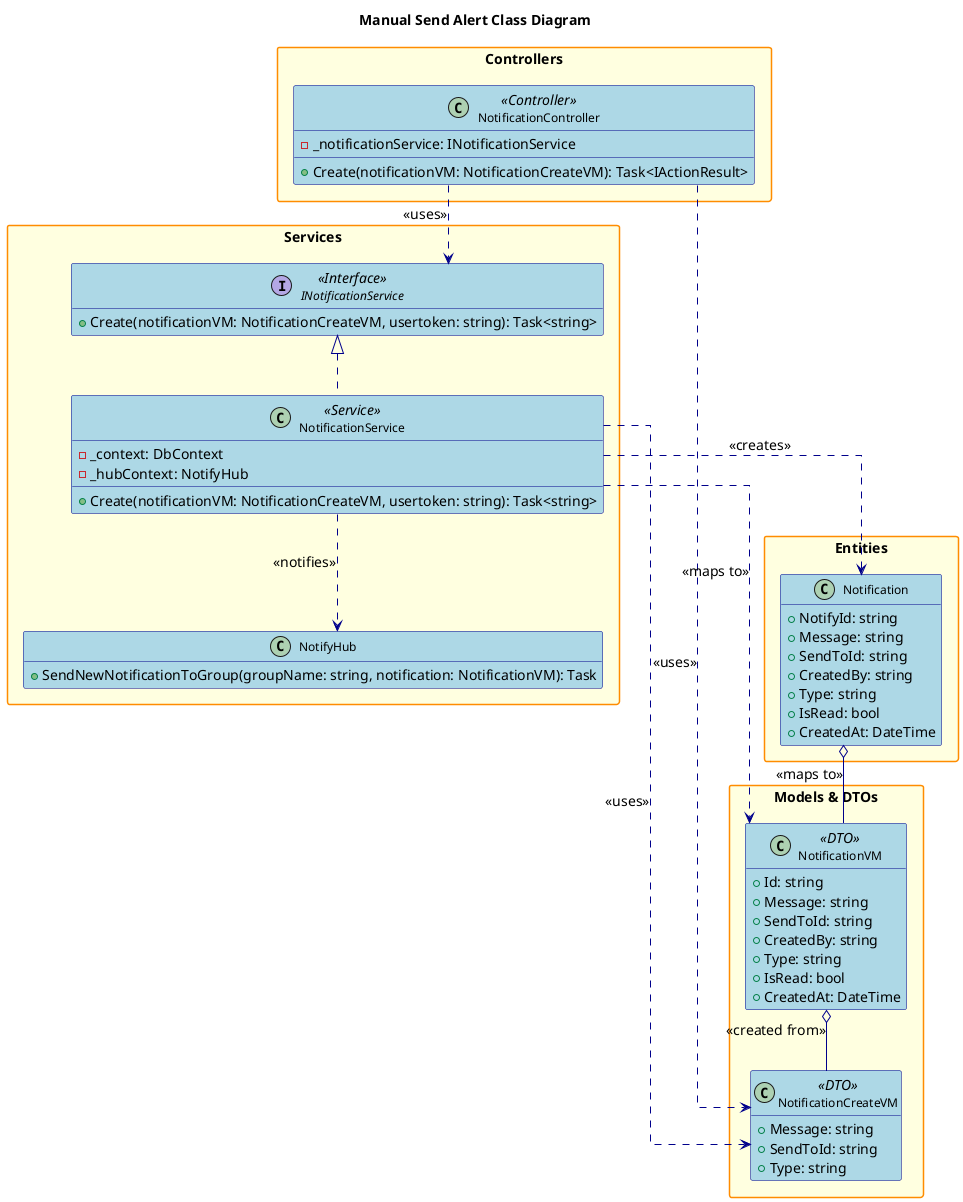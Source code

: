 @startuml
' Class Diagram for Manual Send Alert (Notification) Feature

title Manual Send Alert Class Diagram

hide empty members
skinparam packageStyle rectangle
skinparam linetype ortho
skinparam defaultFontSize 14
skinparam defaultFontName Arial
skinparam classFontSize 12
skinparam classFontName Arial
skinparam noteFontSize 11
skinparam noteFontName Arial

skinparam class {
    BackgroundColor LightBlue
    BorderColor DarkBlue
    ArrowColor DarkBlue
    FontSize 12
}

skinparam package {
    BackgroundColor LightYellow
    BorderColor DarkOrange
    FontSize 14
    FontStyle bold
}

skinparam interface {
    BackgroundColor LightGreen
    BorderColor DarkGreen
    FontSize 12
}

skinparam enum {
    BackgroundColor LightCyan
    BorderColor DarkCyan
    FontSize 12
}

package "Controllers" {
    class NotificationController <<Controller>> {
        - _notificationService: INotificationService
        + Create(notificationVM: NotificationCreateVM): Task<IActionResult>
    }
}

package "Services" {
    interface INotificationService <<Interface>> {
        + Create(notificationVM: NotificationCreateVM, usertoken: string): Task<string>
    }
    class NotificationService <<Service>> {
        - _context: DbContext
        - _hubContext: NotifyHub
        + Create(notificationVM: NotificationCreateVM, usertoken: string): Task<string>
    }
    class NotifyHub {
        + SendNewNotificationToGroup(groupName: string, notification: NotificationVM): Task
    }
}

package "Models & DTOs" {
    class NotificationCreateVM <<DTO>> {
        + Message: string
        + SendToId: string
        + Type: string
    }
    class NotificationVM <<DTO>> {
        + Id: string
        + Message: string
        + SendToId: string
        + CreatedBy: string
        + Type: string
        + IsRead: bool
        + CreatedAt: DateTime
    }
}

package "Entities" {
    class Notification {
        + NotifyId: string
        + Message: string
        + SendToId: string
        + CreatedBy: string
        + Type: string
        + IsRead: bool
        + CreatedAt: DateTime
    }
}

' Relationships
NotificationController ..> INotificationService : <<uses>>
NotificationController ..> NotificationCreateVM : <<uses>>
INotificationService <|.. NotificationService
NotificationService ..> Notification : <<creates>>
NotificationService ..> NotifyHub : <<notifies>>
NotificationService ..> NotificationCreateVM : <<uses>>
NotificationService ..> NotificationVM : <<maps to>>
Notification o-- NotificationVM : <<maps to>>
NotificationVM o-- NotificationCreateVM : <<created from>>

@enduml 